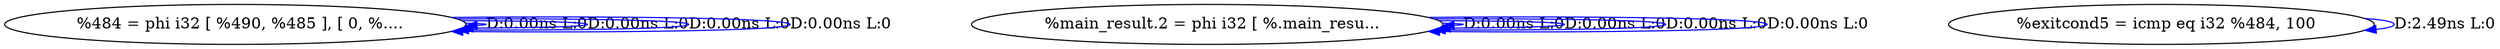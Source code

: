 digraph {
Node0x560817b257a0[label="  %484 = phi i32 [ %490, %485 ], [ 0, %...."];
Node0x560817b257a0 -> Node0x560817b257a0[label="D:0.00ns L:0",color=blue];
Node0x560817b257a0 -> Node0x560817b257a0[label="D:0.00ns L:0",color=blue];
Node0x560817b257a0 -> Node0x560817b257a0[label="D:0.00ns L:0",color=blue];
Node0x560817b257a0 -> Node0x560817b257a0[label="D:0.00ns L:0",color=blue];
Node0x560817b25880[label="  %main_result.2 = phi i32 [ %.main_resu..."];
Node0x560817b25880 -> Node0x560817b25880[label="D:0.00ns L:0",color=blue];
Node0x560817b25880 -> Node0x560817b25880[label="D:0.00ns L:0",color=blue];
Node0x560817b25880 -> Node0x560817b25880[label="D:0.00ns L:0",color=blue];
Node0x560817b25880 -> Node0x560817b25880[label="D:0.00ns L:0",color=blue];
Node0x560817b25960[label="  %exitcond5 = icmp eq i32 %484, 100"];
Node0x560817b25960 -> Node0x560817b25960[label="D:2.49ns L:0",color=blue];
}
